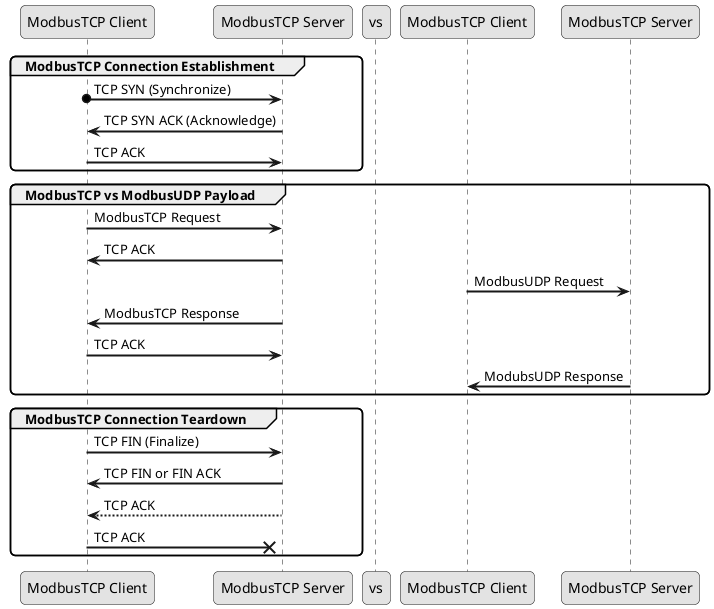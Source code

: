 @startuml
skinparam monochrome true
skinparam shadowing false
skinparam sequenceArrowThickness 2
skinparam roundcorner 10
skinparam sequenceReferenceAlign center

participant "ModbusTCP Client" as TcpClient
participant "ModbusTCP Server" as TcpServer
participant "vs"
participant "ModbusTCP Client" as UdpClient
participant "ModbusTCP Server" as UdpServer

group ModbusTCP Connection Establishment
  TcpClient o-> TcpServer: TCP SYN (Synchronize)
  TcpServer -> TcpClient: TCP SYN ACK (Acknowledge)
  TcpClient -> TcpServer: TCP ACK
end

group ModbusTCP vs ModbusUDP Payload
  TcpClient -> TcpServer : ModbusTCP Request
  TcpClient <- TcpServer : TCP ACK
  UdpClient -> UdpServer : ModbusUDP Request
  TcpServer -> TcpClient : ModbusTCP Response
  TcpServer <- TcpClient : TCP ACK
  UdpClient <- UdpServer : ModubsUDP Response
end

group ModbusTCP Connection Teardown
  TcpClient -> TcpServer: TCP FIN (Finalize)
  TcpClient <- TcpServer: TCP FIN or FIN ACK
  TcpClient <-- TcpServer: TCP ACK
  TcpClient ->x TcpServer: TCP ACK
End
@enduml
